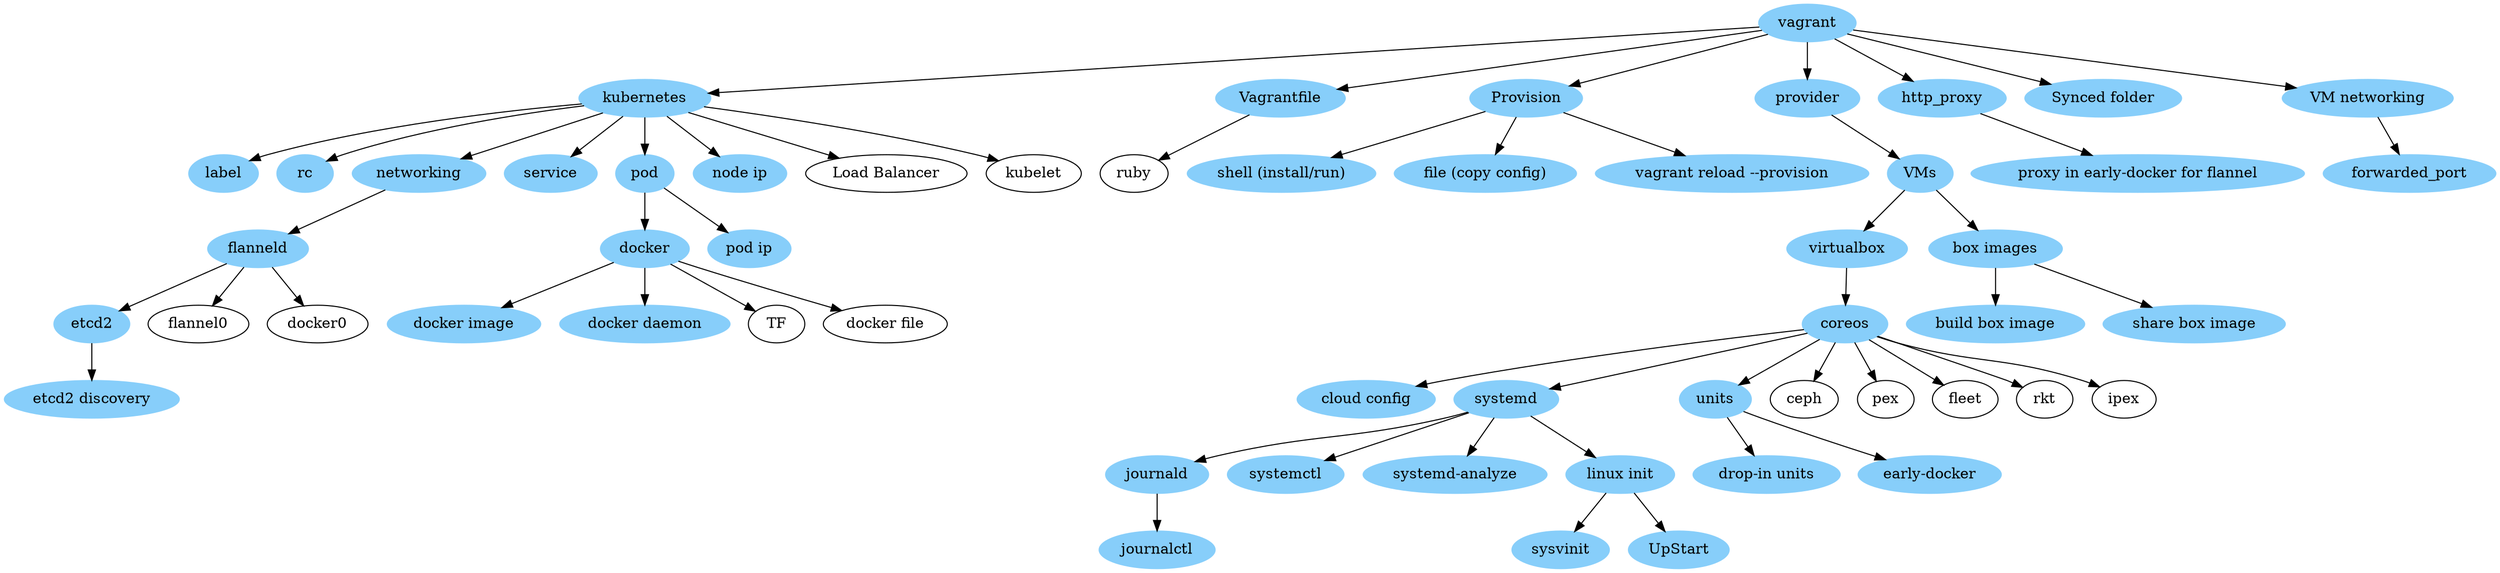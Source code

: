 digraph G {
    "vagrant" [style=filled,color="LightSkyBlue"];
    "coreos"; 
    "kubernetes" [style=filled,color="LightSkyBlue"];
    "docker";
    "virtualbox" [style=filled,color="LightSkyBlue"];
    "Vagrantfile" [style=filled,color="LightSkyBlue"];
    "box images" [style=filled,color="LightSkyBlue"];
    "coreos" [style=filled,color="LightSkyBlue"];
    "cloud config" [style=filled,color="LightSkyBlue"];
    "systemd" [style=filled,color="LightSkyBlue"];
    "journald" [style=filled,color="LightSkyBlue"];
    "journalctl" [style=filled,color="LightSkyBlue"];
    "systemctl" [style=filled,color="LightSkyBlue"];
    "systemd-analyze" [style=filled,color="LightSkyBlue"];
    "systemctl" [style=filled,color="LightSkyBlue"];
    "label" [style=filled,color="LightSkyBlue"];
    "rc" [style=filled,color="LightSkyBlue"];
    "networking" [style=filled,color="LightSkyBlue"];
    "service" [style=filled,color="LightSkyBlue"];
    "pod" [style=filled,color="LightSkyBlue"];
    "node ip" [style=filled,color="LightSkyBlue"];
    "pod ip" [style=filled,color="LightSkyBlue"];
    "flanneld" [style=filled,color="LightSkyBlue"];
    "etcd2" [style=filled,color="LightSkyBlue"];
    "linux init"  [style=filled,color="LightSkyBlue"];
    "sysvinit" [style=filled,color="LightSkyBlue"];
    "UpStart" [style=filled,color="LightSkyBlue"];
    "etcd2 discovery" [style=filled,color="LightSkyBlue"];
"Provision" [style=filled,color="LightSkyBlue"];
"provider" [style=filled,color="LightSkyBlue"];
"VMs" [style=filled,color="LightSkyBlue"];
"shell (install/run)" [style=filled,color="LightSkyBlue"];
"file (copy config)" [style=filled,color="LightSkyBlue"];
"http_proxy" [style=filled,color="LightSkyBlue"];
"proxy in early-docker for flannel" [style=filled,color="LightSkyBlue"];
"vagrant reload --provision" [style=filled,color="LightSkyBlue"];
"Synced folder" [style=filled,color="LightSkyBlue"];
"VM networking" [style=filled,color="LightSkyBlue"];
"forwarded_port" [style=filled,color="LightSkyBlue"];
"build box image" [style=filled,color="LightSkyBlue"];
"share box image" [style=filled,color="LightSkyBlue"];
"units" [style=filled,color="LightSkyBlue"];
"drop-in units" [style=filled,color="LightSkyBlue"];
"early-docker" [style=filled,color="LightSkyBlue"];
"docker" [style=filled,color="LightSkyBlue"];
"docker image" [style=filled,color="LightSkyBlue"];
"docker daemon" [style=filled,color="LightSkyBlue"];
    "TF" ;
    "ceph" ;
    "pex" ;
    "fleet" ;

"vagrant" -> "Vagrantfile" -> "ruby";
"vagrant" -> "provider" -> "VMs" -> virtualbox; 
"vagrant" -> "Provision";
"Provision" -> "shell (install/run)";
"Provision" -> "file (copy config)";
"vagrant" -> "Synced folder";
"vagrant" -> "VM networking" ->forwarded_port;
"Provision" -> "vagrant reload --provision";
    "virtualbox" -> "coreos";
    "vagrant" -> "kubernetes";
"vagrant" -> "http_proxy" -> "proxy in early-docker for flannel";
    "kubernetes" -> "pod";
    "pod" -> "docker";
    "pod" -> "pod ip";
    "kubernetes" -> "node ip";
    "kubernetes" -> "service";
    "kubernetes" -> "label";
    "kubernetes" -> "rc";
    "kubernetes" -> "Load Balancer";
    "kubernetes" -> "kubelet";
    "kubernetes" -> "networking";
    "networking" -> "flanneld";
    "flanneld" -> "etcd2";
    "flanneld" -> "flannel0";
    "flanneld" -> "docker0";
    "coreos" -> "cloud config";
    "etcd2" -> "etcd2 discovery";
"coreos" -> "units" -> "drop-in units";
units -> "early-docker";
    "coreos" -> "rkt";
    "coreos" -> "systemd";
    "coreos" -> "ceph";
    "coreos" -> "pex";
    "coreos" -> "ipex";
    "coreos" -> "fleet";
    "systemd" -> "systemctl";
    "systemd" -> "systemd-analyze";
    "systemd" -> "journald";
    "journald" -> "journalctl";
    "systemd" -> "linux init";
    "linux init" -> "sysvinit";
    "linux init" -> "UpStart";
    "docker" -> "docker file"
"docker" -> "docker daemon"
    "docker" -> "docker image"
    "docker" -> "TF"
"VMs" -> "box images";
"box images" -> "build box image";
"box images" -> "share box image";
}
